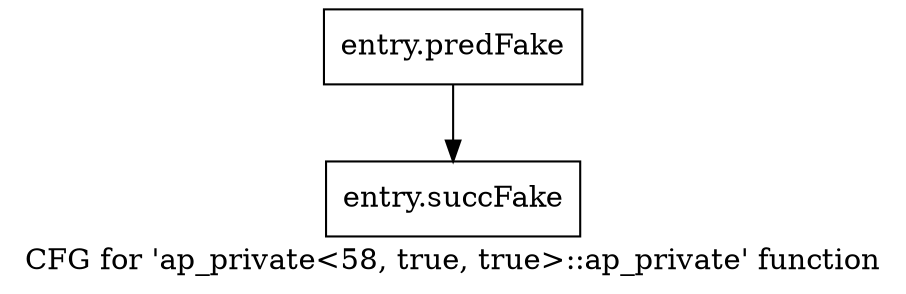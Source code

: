 digraph "CFG for 'ap_private\<58, true, true\>::ap_private' function" {
	label="CFG for 'ap_private\<58, true, true\>::ap_private' function";

	Node0x3cac880 [shape=record,filename="",linenumber="",label="{entry.predFake}"];
	Node0x3cac880 -> Node0x3eaa180[ callList="" memoryops="" filename="/tools/Xilinx/Vitis_HLS/2022.1/include/etc/ap_private.h" execusionnum="3200"];
	Node0x3eaa180 [shape=record,filename="/tools/Xilinx/Vitis_HLS/2022.1/include/etc/ap_private.h",linenumber="1732",label="{entry.succFake}"];
}
